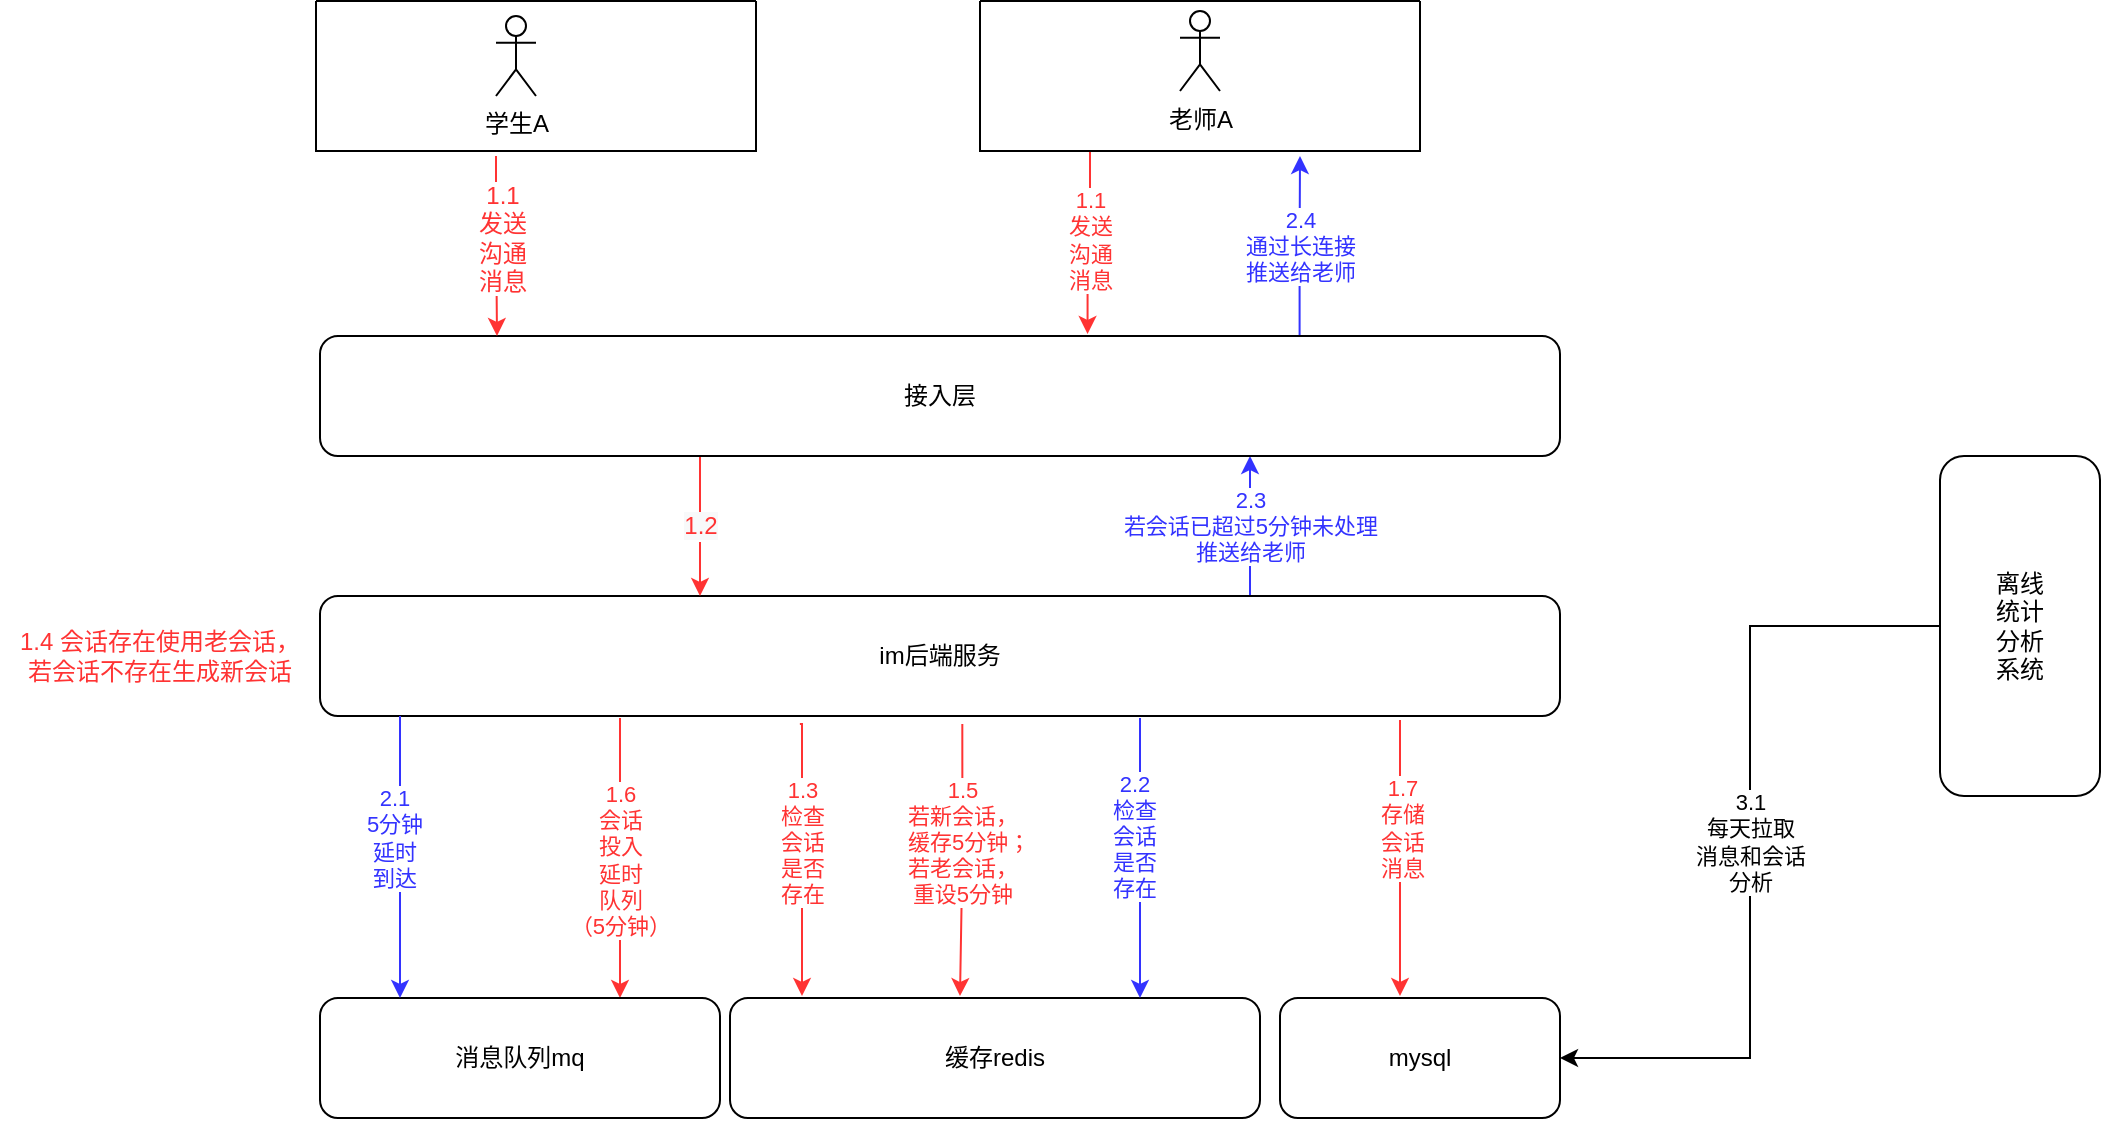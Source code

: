 <mxfile version="15.4.3" type="github">
  <diagram id="C5RBs43oDa-KdzZeNtuy" name="Page-1">
    <mxGraphModel dx="2215" dy="688" grid="1" gridSize="10" guides="1" tooltips="1" connect="1" arrows="1" fold="1" page="1" pageScale="1" pageWidth="827" pageHeight="1169" math="0" shadow="0">
      <root>
        <mxCell id="WIyWlLk6GJQsqaUBKTNV-0" />
        <mxCell id="WIyWlLk6GJQsqaUBKTNV-1" parent="WIyWlLk6GJQsqaUBKTNV-0" />
        <mxCell id="kE2I2lEU6atdpEpyS6rK-24" value="" style="edgeStyle=orthogonalEdgeStyle;rounded=0;orthogonalLoop=1;jettySize=auto;html=1;strokeColor=#FF3333;" edge="1" parent="WIyWlLk6GJQsqaUBKTNV-1">
          <mxGeometry relative="1" as="geometry">
            <mxPoint x="270" y="371" as="sourcePoint" />
            <mxPoint x="270" y="511" as="targetPoint" />
            <Array as="points">
              <mxPoint x="270" y="466" />
            </Array>
          </mxGeometry>
        </mxCell>
        <mxCell id="kE2I2lEU6atdpEpyS6rK-27" value="&lt;font color=&quot;#ff3333&quot;&gt;1.6&lt;br&gt;会话&lt;br&gt;投入&lt;br&gt;延时&lt;br&gt;队列&lt;br&gt;（5分钟）&lt;/font&gt;" style="edgeLabel;html=1;align=center;verticalAlign=middle;resizable=0;points=[];" vertex="1" connectable="0" parent="kE2I2lEU6atdpEpyS6rK-24">
          <mxGeometry x="-0.222" y="1" relative="1" as="geometry">
            <mxPoint x="-1" y="16" as="offset" />
          </mxGeometry>
        </mxCell>
        <mxCell id="kE2I2lEU6atdpEpyS6rK-60" value="&lt;font color=&quot;#3333ff&quot;&gt;2.3&lt;br&gt;若会话已超过5分钟未处理&lt;br&gt;推送给老师&lt;/font&gt;" style="edgeStyle=orthogonalEdgeStyle;rounded=0;orthogonalLoop=1;jettySize=auto;html=1;exitX=0.75;exitY=0;exitDx=0;exitDy=0;entryX=0.75;entryY=1;entryDx=0;entryDy=0;strokeColor=#3333FF;" edge="1" parent="WIyWlLk6GJQsqaUBKTNV-1" source="kE2I2lEU6atdpEpyS6rK-2" target="kE2I2lEU6atdpEpyS6rK-4">
          <mxGeometry relative="1" as="geometry">
            <mxPoint x="541" y="250" as="targetPoint" />
          </mxGeometry>
        </mxCell>
        <mxCell id="kE2I2lEU6atdpEpyS6rK-2" value="im后端服务" style="rounded=1;whiteSpace=wrap;html=1;" vertex="1" parent="WIyWlLk6GJQsqaUBKTNV-1">
          <mxGeometry x="120" y="310" width="620" height="60" as="geometry" />
        </mxCell>
        <mxCell id="kE2I2lEU6atdpEpyS6rK-20" value="&lt;span style=&quot;font-size: 12px ; background-color: rgb(248 , 249 , 250)&quot;&gt;&lt;font color=&quot;#ff3333&quot;&gt;1.2&lt;/font&gt;&lt;/span&gt;" style="edgeStyle=orthogonalEdgeStyle;rounded=0;orthogonalLoop=1;jettySize=auto;html=1;strokeColor=#FF3333;" edge="1" parent="WIyWlLk6GJQsqaUBKTNV-1" source="kE2I2lEU6atdpEpyS6rK-4" target="kE2I2lEU6atdpEpyS6rK-2">
          <mxGeometry relative="1" as="geometry">
            <Array as="points">
              <mxPoint x="310" y="290" />
              <mxPoint x="310" y="290" />
            </Array>
          </mxGeometry>
        </mxCell>
        <mxCell id="kE2I2lEU6atdpEpyS6rK-62" value="&lt;font color=&quot;#3333ff&quot;&gt;2.4&lt;br&gt;通过长连接&lt;br&gt;推送给老师&lt;/font&gt;" style="edgeStyle=orthogonalEdgeStyle;rounded=0;orthogonalLoop=1;jettySize=auto;html=1;exitX=0.79;exitY=0;exitDx=0;exitDy=0;exitPerimeter=0;strokeColor=#3333FF;" edge="1" parent="WIyWlLk6GJQsqaUBKTNV-1" source="kE2I2lEU6atdpEpyS6rK-4">
          <mxGeometry relative="1" as="geometry">
            <mxPoint x="610" y="90" as="targetPoint" />
          </mxGeometry>
        </mxCell>
        <mxCell id="kE2I2lEU6atdpEpyS6rK-4" value="接入层" style="rounded=1;whiteSpace=wrap;html=1;" vertex="1" parent="WIyWlLk6GJQsqaUBKTNV-1">
          <mxGeometry x="120" y="180" width="620" height="60" as="geometry" />
        </mxCell>
        <mxCell id="kE2I2lEU6atdpEpyS6rK-59" value="3.1&lt;br&gt;每天拉取&lt;br&gt;消息和会话&lt;br&gt;分析" style="edgeStyle=orthogonalEdgeStyle;rounded=0;orthogonalLoop=1;jettySize=auto;html=1;entryX=1;entryY=0.5;entryDx=0;entryDy=0;" edge="1" parent="WIyWlLk6GJQsqaUBKTNV-1" source="kE2I2lEU6atdpEpyS6rK-5" target="kE2I2lEU6atdpEpyS6rK-33">
          <mxGeometry relative="1" as="geometry" />
        </mxCell>
        <mxCell id="kE2I2lEU6atdpEpyS6rK-5" value="离线&lt;br&gt;统计&lt;br&gt;分析&lt;br&gt;系统" style="rounded=1;whiteSpace=wrap;html=1;" vertex="1" parent="WIyWlLk6GJQsqaUBKTNV-1">
          <mxGeometry x="930" y="240" width="80" height="170" as="geometry" />
        </mxCell>
        <mxCell id="kE2I2lEU6atdpEpyS6rK-15" value="" style="edgeStyle=orthogonalEdgeStyle;rounded=0;orthogonalLoop=1;jettySize=auto;html=1;entryX=0.619;entryY=-0.017;entryDx=0;entryDy=0;entryPerimeter=0;exitX=0.25;exitY=1;exitDx=0;exitDy=0;strokeColor=#FF3333;" edge="1" parent="WIyWlLk6GJQsqaUBKTNV-1" source="kE2I2lEU6atdpEpyS6rK-84" target="kE2I2lEU6atdpEpyS6rK-4">
          <mxGeometry relative="1" as="geometry">
            <mxPoint x="490" y="87.5" as="sourcePoint" />
            <mxPoint x="490" y="157.5" as="targetPoint" />
          </mxGeometry>
        </mxCell>
        <mxCell id="kE2I2lEU6atdpEpyS6rK-82" value="&lt;font color=&quot;#ff3333&quot;&gt;1.1&lt;br&gt;发送&lt;br&gt;沟通&lt;br&gt;消息&lt;/font&gt;" style="edgeLabel;html=1;align=center;verticalAlign=middle;resizable=0;points=[];" vertex="1" connectable="0" parent="kE2I2lEU6atdpEpyS6rK-15">
          <mxGeometry x="-0.371" y="-3" relative="1" as="geometry">
            <mxPoint x="3" y="15" as="offset" />
          </mxGeometry>
        </mxCell>
        <mxCell id="kE2I2lEU6atdpEpyS6rK-10" value="老师A" style="shape=umlActor;verticalLabelPosition=bottom;verticalAlign=top;html=1;outlineConnect=0;" vertex="1" parent="WIyWlLk6GJQsqaUBKTNV-1">
          <mxGeometry x="550" y="17.5" width="20" height="40" as="geometry" />
        </mxCell>
        <mxCell id="kE2I2lEU6atdpEpyS6rK-11" value="学生A" style="shape=umlActor;verticalLabelPosition=bottom;verticalAlign=top;html=1;outlineConnect=0;" vertex="1" parent="WIyWlLk6GJQsqaUBKTNV-1">
          <mxGeometry x="208" y="20" width="20" height="40" as="geometry" />
        </mxCell>
        <mxCell id="kE2I2lEU6atdpEpyS6rK-16" value="" style="edgeStyle=orthogonalEdgeStyle;rounded=0;orthogonalLoop=1;jettySize=auto;html=1;strokeColor=#FF3333;" edge="1" parent="WIyWlLk6GJQsqaUBKTNV-1">
          <mxGeometry relative="1" as="geometry">
            <mxPoint x="208" y="90" as="sourcePoint" />
            <mxPoint x="208.5" y="180" as="targetPoint" />
            <Array as="points">
              <mxPoint x="208.5" y="120" />
              <mxPoint x="208.5" y="120" />
            </Array>
          </mxGeometry>
        </mxCell>
        <mxCell id="kE2I2lEU6atdpEpyS6rK-18" value="&lt;span style=&quot;color: rgba(0 , 0 , 0 , 0) ; font-family: monospace ; font-size: 0px ; background-color: rgb(248 , 249 , 250)&quot;&gt;%3CmxGraphModel%3E%3Croot%3E%3CmxCell%20id%3D%220%22%2F%3E%3CmxCell%20id%3D%221%22%20parent%3D%220%22%2F%3E%3CmxCell%20id%3D%222%22%20value%3D%22%E8%80%81%E5%B8%88%22%20style%3D%22shape%3DumlActor%3BverticalLabelPosition%3Dbottom%3BverticalAlign%3Dtop%3Bhtml%3D1%3BoutlineConnect%3D0%3B%22%20vertex%3D%221%22%20parent%3D%221%22%3E%3CmxGeometry%20x%3D%22280%22%20y%3D%2230%22%20width%3D%2220%22%20height%3D%2240%22%20as%3D%22geometry%22%2F%3E%3C%2FmxCell%3E%3C%2Froot%3E%3C%2FmxGraphModel%&lt;/span&gt;" style="edgeLabel;html=1;align=center;verticalAlign=middle;resizable=0;points=[];" vertex="1" connectable="0" parent="kE2I2lEU6atdpEpyS6rK-16">
          <mxGeometry x="-0.34" y="-3" relative="1" as="geometry">
            <mxPoint x="-72" y="10" as="offset" />
          </mxGeometry>
        </mxCell>
        <mxCell id="kE2I2lEU6atdpEpyS6rK-68" value="&lt;span style=&quot;background-color: rgb(255 , 255 , 255)&quot;&gt;&lt;font color=&quot;#ff3333&quot;&gt;&lt;span style=&quot;font-size: 12px&quot;&gt;1.1&lt;/span&gt;&lt;br style=&quot;font-size: 12px&quot;&gt;&lt;span style=&quot;font-size: 12px&quot;&gt;发送&lt;br&gt;&lt;/span&gt;&lt;/font&gt;&lt;/span&gt;&lt;span style=&quot;font-size: 12px&quot;&gt;&lt;span style=&quot;background-color: rgb(255 , 255 , 255)&quot;&gt;&lt;font color=&quot;#ff3333&quot;&gt;沟通&lt;br&gt;消息&lt;/font&gt;&lt;/span&gt;&lt;br&gt;&lt;/span&gt;" style="edgeLabel;html=1;align=center;verticalAlign=middle;resizable=0;points=[];strokeColor=#FF3333;" vertex="1" connectable="0" parent="kE2I2lEU6atdpEpyS6rK-16">
          <mxGeometry x="-0.089" y="-2" relative="1" as="geometry">
            <mxPoint x="4" as="offset" />
          </mxGeometry>
        </mxCell>
        <mxCell id="kE2I2lEU6atdpEpyS6rK-25" value="消息队列mq" style="rounded=1;whiteSpace=wrap;html=1;" vertex="1" parent="WIyWlLk6GJQsqaUBKTNV-1">
          <mxGeometry x="120" y="511" width="200" height="60" as="geometry" />
        </mxCell>
        <mxCell id="kE2I2lEU6atdpEpyS6rK-26" value="缓存redis" style="rounded=1;whiteSpace=wrap;html=1;" vertex="1" parent="WIyWlLk6GJQsqaUBKTNV-1">
          <mxGeometry x="325" y="511" width="265" height="60" as="geometry" />
        </mxCell>
        <mxCell id="kE2I2lEU6atdpEpyS6rK-28" value="" style="edgeStyle=orthogonalEdgeStyle;rounded=0;orthogonalLoop=1;jettySize=auto;html=1;exitX=0.387;exitY=1.067;exitDx=0;exitDy=0;exitPerimeter=0;strokeColor=#FF3333;" edge="1" parent="WIyWlLk6GJQsqaUBKTNV-1" source="kE2I2lEU6atdpEpyS6rK-2">
          <mxGeometry relative="1" as="geometry">
            <mxPoint x="360" y="421" as="sourcePoint" />
            <mxPoint x="361" y="510" as="targetPoint" />
            <Array as="points">
              <mxPoint x="361" y="374" />
            </Array>
          </mxGeometry>
        </mxCell>
        <mxCell id="kE2I2lEU6atdpEpyS6rK-69" value="&lt;font color=&quot;#ff3333&quot;&gt;1.3&lt;br&gt;检查&lt;br&gt;会话&lt;br&gt;是否&lt;br&gt;存在&lt;/font&gt;" style="edgeLabel;html=1;align=center;verticalAlign=middle;resizable=0;points=[];" vertex="1" connectable="0" parent="kE2I2lEU6atdpEpyS6rK-28">
          <mxGeometry x="-0.146" y="3" relative="1" as="geometry">
            <mxPoint x="-3" y="1" as="offset" />
          </mxGeometry>
        </mxCell>
        <mxCell id="kE2I2lEU6atdpEpyS6rK-33" value="mysql" style="rounded=1;whiteSpace=wrap;html=1;" vertex="1" parent="WIyWlLk6GJQsqaUBKTNV-1">
          <mxGeometry x="600" y="511" width="140" height="60" as="geometry" />
        </mxCell>
        <mxCell id="kE2I2lEU6atdpEpyS6rK-35" value="" style="edgeStyle=orthogonalEdgeStyle;rounded=0;orthogonalLoop=1;jettySize=auto;html=1;strokeColor=#FF3333;" edge="1" parent="WIyWlLk6GJQsqaUBKTNV-1">
          <mxGeometry relative="1" as="geometry">
            <mxPoint x="660" y="372" as="sourcePoint" />
            <mxPoint x="660" y="510" as="targetPoint" />
            <Array as="points">
              <mxPoint x="660" y="372" />
              <mxPoint x="660" y="510" />
            </Array>
          </mxGeometry>
        </mxCell>
        <mxCell id="kE2I2lEU6atdpEpyS6rK-36" value="&lt;font color=&quot;#ff3333&quot;&gt;1.7&lt;br&gt;存储&lt;br&gt;会话&lt;br&gt;消息&lt;/font&gt;" style="edgeLabel;html=1;align=center;verticalAlign=middle;resizable=0;points=[];" vertex="1" connectable="0" parent="kE2I2lEU6atdpEpyS6rK-35">
          <mxGeometry x="-0.222" y="1" relative="1" as="geometry">
            <mxPoint as="offset" />
          </mxGeometry>
        </mxCell>
        <mxCell id="kE2I2lEU6atdpEpyS6rK-39" value="" style="edgeStyle=orthogonalEdgeStyle;rounded=0;orthogonalLoop=1;jettySize=auto;html=1;exitX=0.518;exitY=1.067;exitDx=0;exitDy=0;exitPerimeter=0;strokeColor=#FF3333;" edge="1" parent="WIyWlLk6GJQsqaUBKTNV-1" source="kE2I2lEU6atdpEpyS6rK-2">
          <mxGeometry relative="1" as="geometry">
            <mxPoint x="413.5" y="421" as="sourcePoint" />
            <mxPoint x="440" y="510" as="targetPoint" />
            <Array as="points" />
          </mxGeometry>
        </mxCell>
        <mxCell id="kE2I2lEU6atdpEpyS6rK-40" value="&lt;font color=&quot;#ff3333&quot;&gt;1.5&lt;br&gt;若新会话，&lt;br&gt;&amp;nbsp; 缓存5分钟；&lt;br&gt;若老会话，&lt;br&gt;重设5分钟&lt;/font&gt;" style="edgeLabel;html=1;align=center;verticalAlign=middle;resizable=0;points=[];" vertex="1" connectable="0" parent="kE2I2lEU6atdpEpyS6rK-39">
          <mxGeometry x="-0.222" y="1" relative="1" as="geometry">
            <mxPoint x="-1" y="6" as="offset" />
          </mxGeometry>
        </mxCell>
        <mxCell id="kE2I2lEU6atdpEpyS6rK-66" value="&lt;font color=&quot;#ff3333&quot;&gt;1.4 会话存在使用老会话，&lt;br&gt;若会话不存在生成新会话&lt;/font&gt;" style="text;html=1;strokeColor=none;fillColor=none;align=center;verticalAlign=middle;whiteSpace=wrap;rounded=0;" vertex="1" parent="WIyWlLk6GJQsqaUBKTNV-1">
          <mxGeometry x="-40" y="315" width="160" height="50" as="geometry" />
        </mxCell>
        <mxCell id="kE2I2lEU6atdpEpyS6rK-77" value="" style="edgeStyle=orthogonalEdgeStyle;rounded=0;orthogonalLoop=1;jettySize=auto;html=1;strokeColor=#3333FF;" edge="1" parent="WIyWlLk6GJQsqaUBKTNV-1">
          <mxGeometry relative="1" as="geometry">
            <mxPoint x="530" y="371" as="sourcePoint" />
            <mxPoint x="530" y="511" as="targetPoint" />
            <Array as="points">
              <mxPoint x="530" y="391" />
              <mxPoint x="530" y="391" />
            </Array>
          </mxGeometry>
        </mxCell>
        <mxCell id="kE2I2lEU6atdpEpyS6rK-78" value="&lt;font color=&quot;#3333ff&quot;&gt;2.2&lt;br&gt;检查&lt;br&gt;会话&lt;br&gt;是否&lt;br&gt;存在&lt;/font&gt;" style="edgeLabel;html=1;align=center;verticalAlign=middle;resizable=0;points=[];" vertex="1" connectable="0" parent="kE2I2lEU6atdpEpyS6rK-77">
          <mxGeometry x="-0.2" y="-3" relative="1" as="geometry">
            <mxPoint y="3" as="offset" />
          </mxGeometry>
        </mxCell>
        <mxCell id="kE2I2lEU6atdpEpyS6rK-79" value="" style="edgeStyle=orthogonalEdgeStyle;rounded=0;orthogonalLoop=1;jettySize=auto;html=1;entryX=0.2;entryY=0;entryDx=0;entryDy=0;entryPerimeter=0;strokeColor=#3333FF;" edge="1" parent="WIyWlLk6GJQsqaUBKTNV-1" target="kE2I2lEU6atdpEpyS6rK-25">
          <mxGeometry relative="1" as="geometry">
            <mxPoint x="160" y="370" as="sourcePoint" />
            <mxPoint x="160" y="460" as="targetPoint" />
            <Array as="points">
              <mxPoint x="160" y="390" />
              <mxPoint x="160" y="390" />
            </Array>
          </mxGeometry>
        </mxCell>
        <mxCell id="kE2I2lEU6atdpEpyS6rK-80" value="&lt;font color=&quot;#3333ff&quot;&gt;2.1&lt;br&gt;5分钟&lt;br&gt;延时&lt;br&gt;到达&lt;/font&gt;" style="edgeLabel;html=1;align=center;verticalAlign=middle;resizable=0;points=[];" vertex="1" connectable="0" parent="kE2I2lEU6atdpEpyS6rK-79">
          <mxGeometry x="-0.2" y="-3" relative="1" as="geometry">
            <mxPoint y="4" as="offset" />
          </mxGeometry>
        </mxCell>
        <mxCell id="kE2I2lEU6atdpEpyS6rK-84" value="" style="swimlane;startSize=0;" vertex="1" parent="WIyWlLk6GJQsqaUBKTNV-1">
          <mxGeometry x="450" y="12.5" width="220" height="75" as="geometry">
            <mxRectangle x="290" y="100" width="50" height="40" as="alternateBounds" />
          </mxGeometry>
        </mxCell>
        <mxCell id="kE2I2lEU6atdpEpyS6rK-87" value="" style="swimlane;startSize=0;" vertex="1" parent="WIyWlLk6GJQsqaUBKTNV-1">
          <mxGeometry x="118" y="12.5" width="220" height="75" as="geometry">
            <mxRectangle x="290" y="100" width="50" height="40" as="alternateBounds" />
          </mxGeometry>
        </mxCell>
      </root>
    </mxGraphModel>
  </diagram>
</mxfile>
